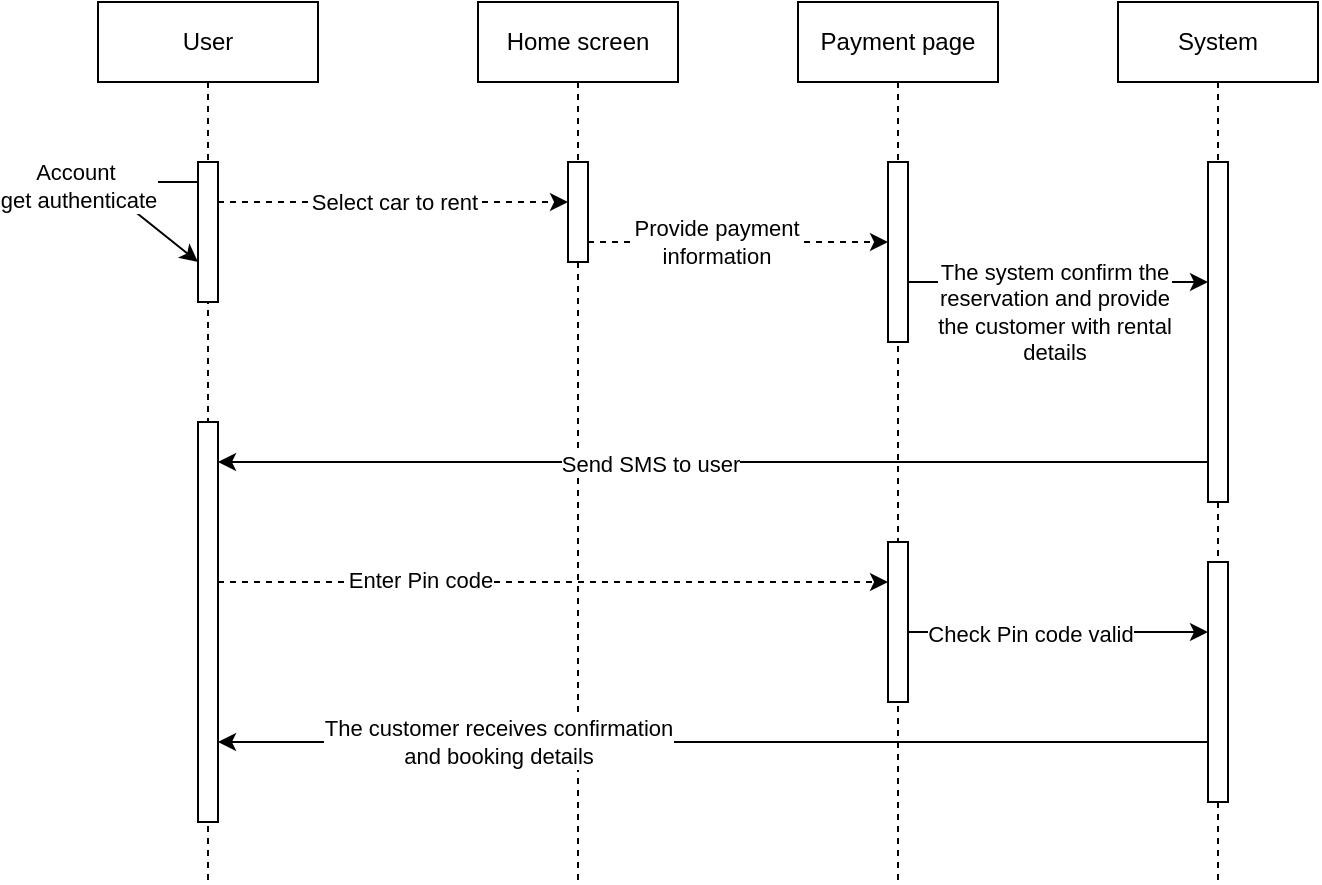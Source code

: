 <mxfile version="22.0.2" type="device">
  <diagram name="Page-1" id="2YBvvXClWsGukQMizWep">
    <mxGraphModel dx="989" dy="589" grid="1" gridSize="10" guides="1" tooltips="1" connect="1" arrows="1" fold="1" page="1" pageScale="1" pageWidth="850" pageHeight="1100" math="0" shadow="0">
      <root>
        <mxCell id="0" />
        <mxCell id="1" parent="0" />
        <mxCell id="aM9ryv3xv72pqoxQDRHE-1" value="User" style="shape=umlLifeline;perimeter=lifelinePerimeter;whiteSpace=wrap;html=1;container=0;dropTarget=0;collapsible=0;recursiveResize=0;outlineConnect=0;portConstraint=eastwest;newEdgeStyle={&quot;edgeStyle&quot;:&quot;elbowEdgeStyle&quot;,&quot;elbow&quot;:&quot;vertical&quot;,&quot;curved&quot;:0,&quot;rounded&quot;:0};" parent="1" vertex="1">
          <mxGeometry x="90" y="80" width="110" height="440" as="geometry" />
        </mxCell>
        <mxCell id="aM9ryv3xv72pqoxQDRHE-2" value="" style="html=1;points=[];perimeter=orthogonalPerimeter;outlineConnect=0;targetShapes=umlLifeline;portConstraint=eastwest;newEdgeStyle={&quot;edgeStyle&quot;:&quot;elbowEdgeStyle&quot;,&quot;elbow&quot;:&quot;vertical&quot;,&quot;curved&quot;:0,&quot;rounded&quot;:0};" parent="aM9ryv3xv72pqoxQDRHE-1" vertex="1">
          <mxGeometry x="50" y="80" width="10" height="70" as="geometry" />
        </mxCell>
        <mxCell id="yE2SHwhNt0Gv-VCVrWlP-2" style="edgeStyle=elbowEdgeStyle;rounded=0;orthogonalLoop=1;jettySize=auto;html=1;elbow=vertical;curved=0;" edge="1" parent="aM9ryv3xv72pqoxQDRHE-1">
          <mxGeometry relative="1" as="geometry">
            <mxPoint x="50" y="90" as="sourcePoint" />
            <mxPoint x="50" y="130" as="targetPoint" />
            <Array as="points">
              <mxPoint y="90" />
            </Array>
          </mxGeometry>
        </mxCell>
        <mxCell id="yE2SHwhNt0Gv-VCVrWlP-3" value="Account&amp;nbsp;&lt;br&gt;get authenticate" style="edgeLabel;html=1;align=center;verticalAlign=middle;resizable=0;points=[];" vertex="1" connectable="0" parent="yE2SHwhNt0Gv-VCVrWlP-2">
          <mxGeometry x="-0.262" y="2" relative="1" as="geometry">
            <mxPoint x="-18" as="offset" />
          </mxGeometry>
        </mxCell>
        <mxCell id="yE2SHwhNt0Gv-VCVrWlP-15" value="" style="html=1;points=[];perimeter=orthogonalPerimeter;outlineConnect=0;targetShapes=umlLifeline;portConstraint=eastwest;newEdgeStyle={&quot;edgeStyle&quot;:&quot;elbowEdgeStyle&quot;,&quot;elbow&quot;:&quot;vertical&quot;,&quot;curved&quot;:0,&quot;rounded&quot;:0};" vertex="1" parent="aM9ryv3xv72pqoxQDRHE-1">
          <mxGeometry x="50" y="210" width="10" height="200" as="geometry" />
        </mxCell>
        <mxCell id="aM9ryv3xv72pqoxQDRHE-5" value="System" style="shape=umlLifeline;perimeter=lifelinePerimeter;whiteSpace=wrap;html=1;container=0;dropTarget=0;collapsible=0;recursiveResize=0;outlineConnect=0;portConstraint=eastwest;newEdgeStyle={&quot;edgeStyle&quot;:&quot;elbowEdgeStyle&quot;,&quot;elbow&quot;:&quot;vertical&quot;,&quot;curved&quot;:0,&quot;rounded&quot;:0};" parent="1" vertex="1">
          <mxGeometry x="600" y="80" width="100" height="440" as="geometry" />
        </mxCell>
        <mxCell id="aM9ryv3xv72pqoxQDRHE-6" value="" style="html=1;points=[];perimeter=orthogonalPerimeter;outlineConnect=0;targetShapes=umlLifeline;portConstraint=eastwest;newEdgeStyle={&quot;edgeStyle&quot;:&quot;elbowEdgeStyle&quot;,&quot;elbow&quot;:&quot;vertical&quot;,&quot;curved&quot;:0,&quot;rounded&quot;:0};" parent="aM9ryv3xv72pqoxQDRHE-5" vertex="1">
          <mxGeometry x="45" y="80" width="10" height="170" as="geometry" />
        </mxCell>
        <mxCell id="yE2SHwhNt0Gv-VCVrWlP-22" value="" style="html=1;points=[];perimeter=orthogonalPerimeter;outlineConnect=0;targetShapes=umlLifeline;portConstraint=eastwest;newEdgeStyle={&quot;edgeStyle&quot;:&quot;elbowEdgeStyle&quot;,&quot;elbow&quot;:&quot;vertical&quot;,&quot;curved&quot;:0,&quot;rounded&quot;:0};" vertex="1" parent="aM9ryv3xv72pqoxQDRHE-5">
          <mxGeometry x="45" y="280" width="10" height="120" as="geometry" />
        </mxCell>
        <mxCell id="yE2SHwhNt0Gv-VCVrWlP-4" value="Home screen" style="shape=umlLifeline;perimeter=lifelinePerimeter;whiteSpace=wrap;html=1;container=0;dropTarget=0;collapsible=0;recursiveResize=0;outlineConnect=0;portConstraint=eastwest;newEdgeStyle={&quot;edgeStyle&quot;:&quot;elbowEdgeStyle&quot;,&quot;elbow&quot;:&quot;vertical&quot;,&quot;curved&quot;:0,&quot;rounded&quot;:0};" vertex="1" parent="1">
          <mxGeometry x="280" y="80" width="100" height="440" as="geometry" />
        </mxCell>
        <mxCell id="yE2SHwhNt0Gv-VCVrWlP-5" value="" style="html=1;points=[];perimeter=orthogonalPerimeter;outlineConnect=0;targetShapes=umlLifeline;portConstraint=eastwest;newEdgeStyle={&quot;edgeStyle&quot;:&quot;elbowEdgeStyle&quot;,&quot;elbow&quot;:&quot;vertical&quot;,&quot;curved&quot;:0,&quot;rounded&quot;:0};" vertex="1" parent="yE2SHwhNt0Gv-VCVrWlP-4">
          <mxGeometry x="45" y="80" width="10" height="50" as="geometry" />
        </mxCell>
        <mxCell id="yE2SHwhNt0Gv-VCVrWlP-7" style="edgeStyle=elbowEdgeStyle;rounded=0;orthogonalLoop=1;jettySize=auto;html=1;elbow=vertical;curved=0;dashed=1;" edge="1" parent="1" source="aM9ryv3xv72pqoxQDRHE-2" target="yE2SHwhNt0Gv-VCVrWlP-5">
          <mxGeometry relative="1" as="geometry">
            <Array as="points">
              <mxPoint x="243" y="180" />
            </Array>
          </mxGeometry>
        </mxCell>
        <mxCell id="yE2SHwhNt0Gv-VCVrWlP-8" value="Select car to rent" style="edgeLabel;html=1;align=center;verticalAlign=middle;resizable=0;points=[];" vertex="1" connectable="0" parent="yE2SHwhNt0Gv-VCVrWlP-7">
          <mxGeometry x="-0.475" relative="1" as="geometry">
            <mxPoint x="42" as="offset" />
          </mxGeometry>
        </mxCell>
        <mxCell id="yE2SHwhNt0Gv-VCVrWlP-9" value="Payment page" style="shape=umlLifeline;perimeter=lifelinePerimeter;whiteSpace=wrap;html=1;container=0;dropTarget=0;collapsible=0;recursiveResize=0;outlineConnect=0;portConstraint=eastwest;newEdgeStyle={&quot;edgeStyle&quot;:&quot;elbowEdgeStyle&quot;,&quot;elbow&quot;:&quot;vertical&quot;,&quot;curved&quot;:0,&quot;rounded&quot;:0};" vertex="1" parent="1">
          <mxGeometry x="440" y="80" width="100" height="440" as="geometry" />
        </mxCell>
        <mxCell id="yE2SHwhNt0Gv-VCVrWlP-10" value="" style="html=1;points=[];perimeter=orthogonalPerimeter;outlineConnect=0;targetShapes=umlLifeline;portConstraint=eastwest;newEdgeStyle={&quot;edgeStyle&quot;:&quot;elbowEdgeStyle&quot;,&quot;elbow&quot;:&quot;vertical&quot;,&quot;curved&quot;:0,&quot;rounded&quot;:0};" vertex="1" parent="yE2SHwhNt0Gv-VCVrWlP-9">
          <mxGeometry x="45" y="80" width="10" height="90" as="geometry" />
        </mxCell>
        <mxCell id="yE2SHwhNt0Gv-VCVrWlP-19" value="" style="html=1;points=[];perimeter=orthogonalPerimeter;outlineConnect=0;targetShapes=umlLifeline;portConstraint=eastwest;newEdgeStyle={&quot;edgeStyle&quot;:&quot;elbowEdgeStyle&quot;,&quot;elbow&quot;:&quot;vertical&quot;,&quot;curved&quot;:0,&quot;rounded&quot;:0};" vertex="1" parent="yE2SHwhNt0Gv-VCVrWlP-9">
          <mxGeometry x="45" y="270" width="10" height="80" as="geometry" />
        </mxCell>
        <mxCell id="yE2SHwhNt0Gv-VCVrWlP-11" style="edgeStyle=elbowEdgeStyle;rounded=0;orthogonalLoop=1;jettySize=auto;html=1;elbow=vertical;curved=0;dashed=1;" edge="1" parent="1" source="yE2SHwhNt0Gv-VCVrWlP-5" target="yE2SHwhNt0Gv-VCVrWlP-10">
          <mxGeometry relative="1" as="geometry">
            <mxPoint x="480" y="200" as="targetPoint" />
            <Array as="points">
              <mxPoint x="390" y="200" />
            </Array>
          </mxGeometry>
        </mxCell>
        <mxCell id="yE2SHwhNt0Gv-VCVrWlP-12" value="Provide payment&lt;br&gt;information" style="edgeLabel;html=1;align=center;verticalAlign=middle;resizable=0;points=[];" vertex="1" connectable="0" parent="yE2SHwhNt0Gv-VCVrWlP-11">
          <mxGeometry x="-0.507" y="1" relative="1" as="geometry">
            <mxPoint x="27" y="1" as="offset" />
          </mxGeometry>
        </mxCell>
        <mxCell id="yE2SHwhNt0Gv-VCVrWlP-13" style="edgeStyle=elbowEdgeStyle;rounded=0;orthogonalLoop=1;jettySize=auto;html=1;elbow=vertical;curved=0;" edge="1" parent="1" source="yE2SHwhNt0Gv-VCVrWlP-10" target="aM9ryv3xv72pqoxQDRHE-6">
          <mxGeometry relative="1" as="geometry">
            <mxPoint x="620" y="220" as="targetPoint" />
            <Array as="points">
              <mxPoint x="550" y="220" />
            </Array>
          </mxGeometry>
        </mxCell>
        <mxCell id="yE2SHwhNt0Gv-VCVrWlP-14" value="The system confirm the&lt;br&gt;reservation and provide&lt;br&gt;the customer with rental&lt;br&gt;details" style="edgeLabel;html=1;align=center;verticalAlign=middle;resizable=0;points=[];" vertex="1" connectable="0" parent="yE2SHwhNt0Gv-VCVrWlP-13">
          <mxGeometry x="-0.132" relative="1" as="geometry">
            <mxPoint x="8" y="15" as="offset" />
          </mxGeometry>
        </mxCell>
        <mxCell id="yE2SHwhNt0Gv-VCVrWlP-17" style="edgeStyle=elbowEdgeStyle;rounded=0;orthogonalLoop=1;jettySize=auto;html=1;elbow=vertical;curved=0;" edge="1" parent="1" source="aM9ryv3xv72pqoxQDRHE-6" target="yE2SHwhNt0Gv-VCVrWlP-15">
          <mxGeometry relative="1" as="geometry">
            <Array as="points">
              <mxPoint x="400" y="310" />
            </Array>
          </mxGeometry>
        </mxCell>
        <mxCell id="yE2SHwhNt0Gv-VCVrWlP-18" value="Send SMS to user" style="edgeLabel;html=1;align=center;verticalAlign=middle;resizable=0;points=[];" vertex="1" connectable="0" parent="yE2SHwhNt0Gv-VCVrWlP-17">
          <mxGeometry x="0.127" y="1" relative="1" as="geometry">
            <mxPoint as="offset" />
          </mxGeometry>
        </mxCell>
        <mxCell id="yE2SHwhNt0Gv-VCVrWlP-20" style="edgeStyle=elbowEdgeStyle;rounded=0;orthogonalLoop=1;jettySize=auto;html=1;elbow=vertical;curved=0;dashed=1;" edge="1" parent="1" source="yE2SHwhNt0Gv-VCVrWlP-15" target="yE2SHwhNt0Gv-VCVrWlP-19">
          <mxGeometry relative="1" as="geometry">
            <Array as="points">
              <mxPoint x="317" y="370" />
            </Array>
          </mxGeometry>
        </mxCell>
        <mxCell id="yE2SHwhNt0Gv-VCVrWlP-21" value="Enter Pin code" style="edgeLabel;html=1;align=center;verticalAlign=middle;resizable=0;points=[];" vertex="1" connectable="0" parent="yE2SHwhNt0Gv-VCVrWlP-20">
          <mxGeometry x="-0.397" y="1" relative="1" as="geometry">
            <mxPoint as="offset" />
          </mxGeometry>
        </mxCell>
        <mxCell id="yE2SHwhNt0Gv-VCVrWlP-23" style="edgeStyle=elbowEdgeStyle;rounded=0;orthogonalLoop=1;jettySize=auto;html=1;elbow=vertical;curved=0;" edge="1" parent="1" source="yE2SHwhNt0Gv-VCVrWlP-19" target="yE2SHwhNt0Gv-VCVrWlP-22">
          <mxGeometry relative="1" as="geometry" />
        </mxCell>
        <mxCell id="yE2SHwhNt0Gv-VCVrWlP-24" value="Check Pin code valid" style="edgeLabel;html=1;align=center;verticalAlign=middle;resizable=0;points=[];" vertex="1" connectable="0" parent="yE2SHwhNt0Gv-VCVrWlP-23">
          <mxGeometry x="-0.189" y="-1" relative="1" as="geometry">
            <mxPoint as="offset" />
          </mxGeometry>
        </mxCell>
        <mxCell id="yE2SHwhNt0Gv-VCVrWlP-25" style="edgeStyle=elbowEdgeStyle;rounded=0;orthogonalLoop=1;jettySize=auto;html=1;elbow=vertical;curved=0;" edge="1" parent="1" source="yE2SHwhNt0Gv-VCVrWlP-22" target="yE2SHwhNt0Gv-VCVrWlP-15">
          <mxGeometry relative="1" as="geometry">
            <Array as="points">
              <mxPoint x="390" y="450" />
            </Array>
          </mxGeometry>
        </mxCell>
        <mxCell id="yE2SHwhNt0Gv-VCVrWlP-26" value="The customer receives confirmation&lt;br&gt;and booking details" style="edgeLabel;html=1;align=center;verticalAlign=middle;resizable=0;points=[];" vertex="1" connectable="0" parent="yE2SHwhNt0Gv-VCVrWlP-25">
          <mxGeometry x="-0.146" relative="1" as="geometry">
            <mxPoint x="-144" as="offset" />
          </mxGeometry>
        </mxCell>
      </root>
    </mxGraphModel>
  </diagram>
</mxfile>
